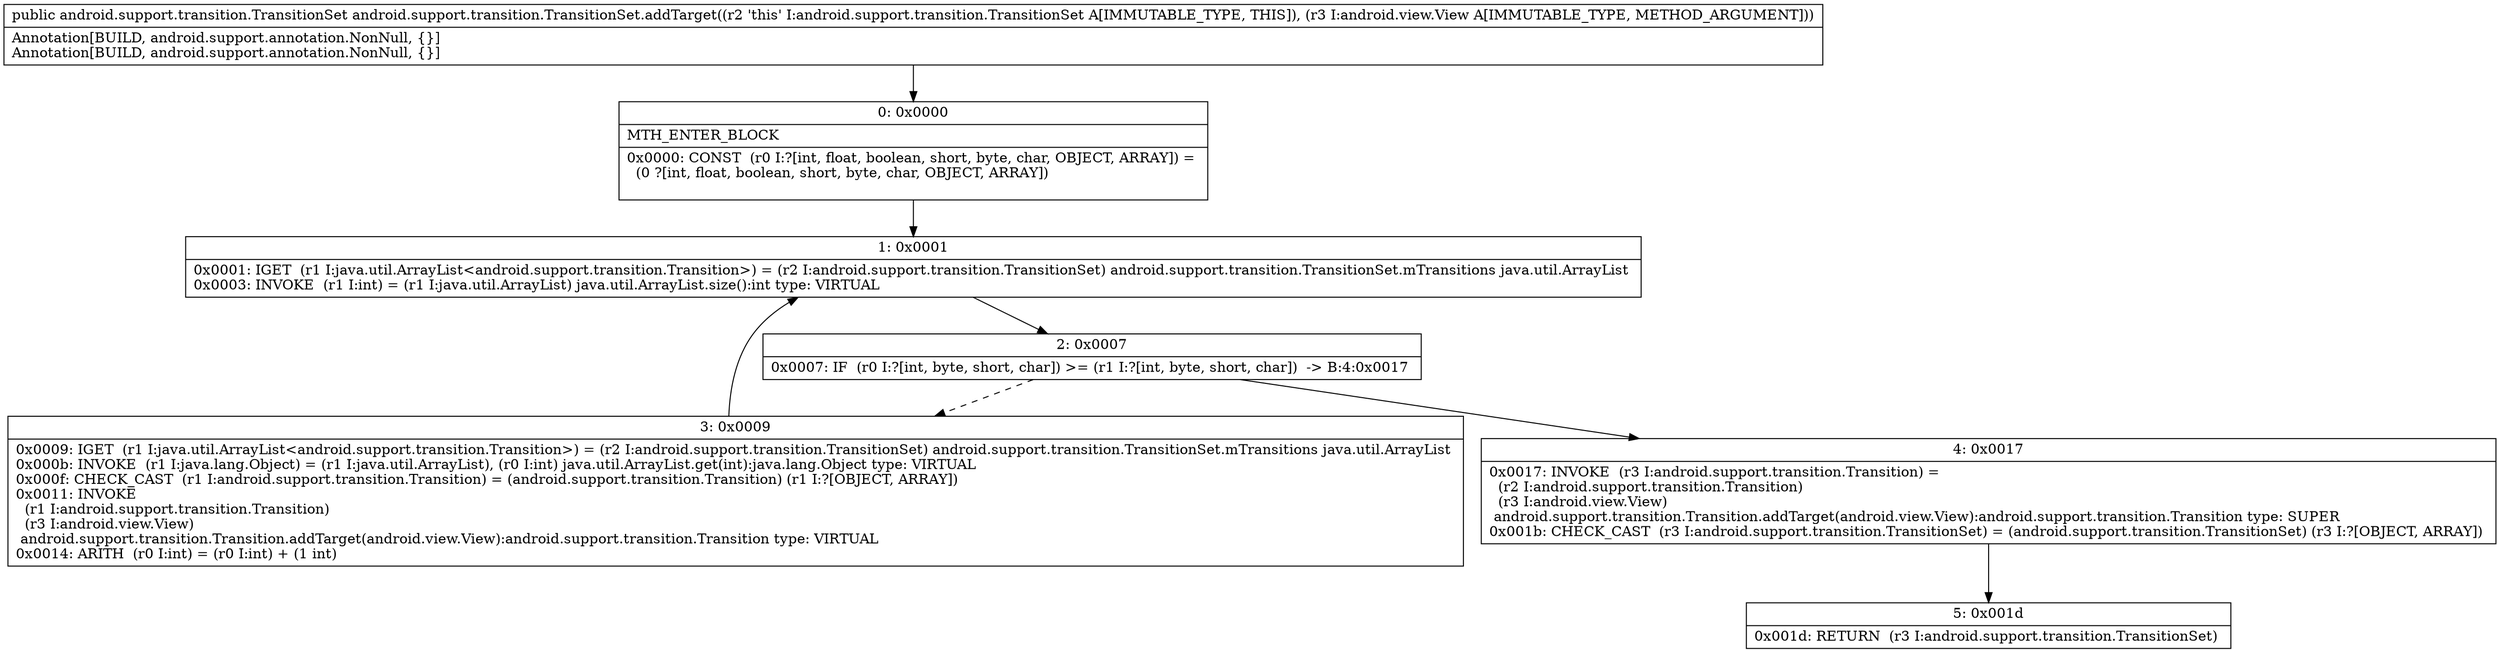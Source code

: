digraph "CFG forandroid.support.transition.TransitionSet.addTarget(Landroid\/view\/View;)Landroid\/support\/transition\/TransitionSet;" {
Node_0 [shape=record,label="{0\:\ 0x0000|MTH_ENTER_BLOCK\l|0x0000: CONST  (r0 I:?[int, float, boolean, short, byte, char, OBJECT, ARRAY]) = \l  (0 ?[int, float, boolean, short, byte, char, OBJECT, ARRAY])\l \l}"];
Node_1 [shape=record,label="{1\:\ 0x0001|0x0001: IGET  (r1 I:java.util.ArrayList\<android.support.transition.Transition\>) = (r2 I:android.support.transition.TransitionSet) android.support.transition.TransitionSet.mTransitions java.util.ArrayList \l0x0003: INVOKE  (r1 I:int) = (r1 I:java.util.ArrayList) java.util.ArrayList.size():int type: VIRTUAL \l}"];
Node_2 [shape=record,label="{2\:\ 0x0007|0x0007: IF  (r0 I:?[int, byte, short, char]) \>= (r1 I:?[int, byte, short, char])  \-\> B:4:0x0017 \l}"];
Node_3 [shape=record,label="{3\:\ 0x0009|0x0009: IGET  (r1 I:java.util.ArrayList\<android.support.transition.Transition\>) = (r2 I:android.support.transition.TransitionSet) android.support.transition.TransitionSet.mTransitions java.util.ArrayList \l0x000b: INVOKE  (r1 I:java.lang.Object) = (r1 I:java.util.ArrayList), (r0 I:int) java.util.ArrayList.get(int):java.lang.Object type: VIRTUAL \l0x000f: CHECK_CAST  (r1 I:android.support.transition.Transition) = (android.support.transition.Transition) (r1 I:?[OBJECT, ARRAY]) \l0x0011: INVOKE  \l  (r1 I:android.support.transition.Transition)\l  (r3 I:android.view.View)\l android.support.transition.Transition.addTarget(android.view.View):android.support.transition.Transition type: VIRTUAL \l0x0014: ARITH  (r0 I:int) = (r0 I:int) + (1 int) \l}"];
Node_4 [shape=record,label="{4\:\ 0x0017|0x0017: INVOKE  (r3 I:android.support.transition.Transition) = \l  (r2 I:android.support.transition.Transition)\l  (r3 I:android.view.View)\l android.support.transition.Transition.addTarget(android.view.View):android.support.transition.Transition type: SUPER \l0x001b: CHECK_CAST  (r3 I:android.support.transition.TransitionSet) = (android.support.transition.TransitionSet) (r3 I:?[OBJECT, ARRAY]) \l}"];
Node_5 [shape=record,label="{5\:\ 0x001d|0x001d: RETURN  (r3 I:android.support.transition.TransitionSet) \l}"];
MethodNode[shape=record,label="{public android.support.transition.TransitionSet android.support.transition.TransitionSet.addTarget((r2 'this' I:android.support.transition.TransitionSet A[IMMUTABLE_TYPE, THIS]), (r3 I:android.view.View A[IMMUTABLE_TYPE, METHOD_ARGUMENT]))  | Annotation[BUILD, android.support.annotation.NonNull, \{\}]\lAnnotation[BUILD, android.support.annotation.NonNull, \{\}]\l}"];
MethodNode -> Node_0;
Node_0 -> Node_1;
Node_1 -> Node_2;
Node_2 -> Node_3[style=dashed];
Node_2 -> Node_4;
Node_3 -> Node_1;
Node_4 -> Node_5;
}

